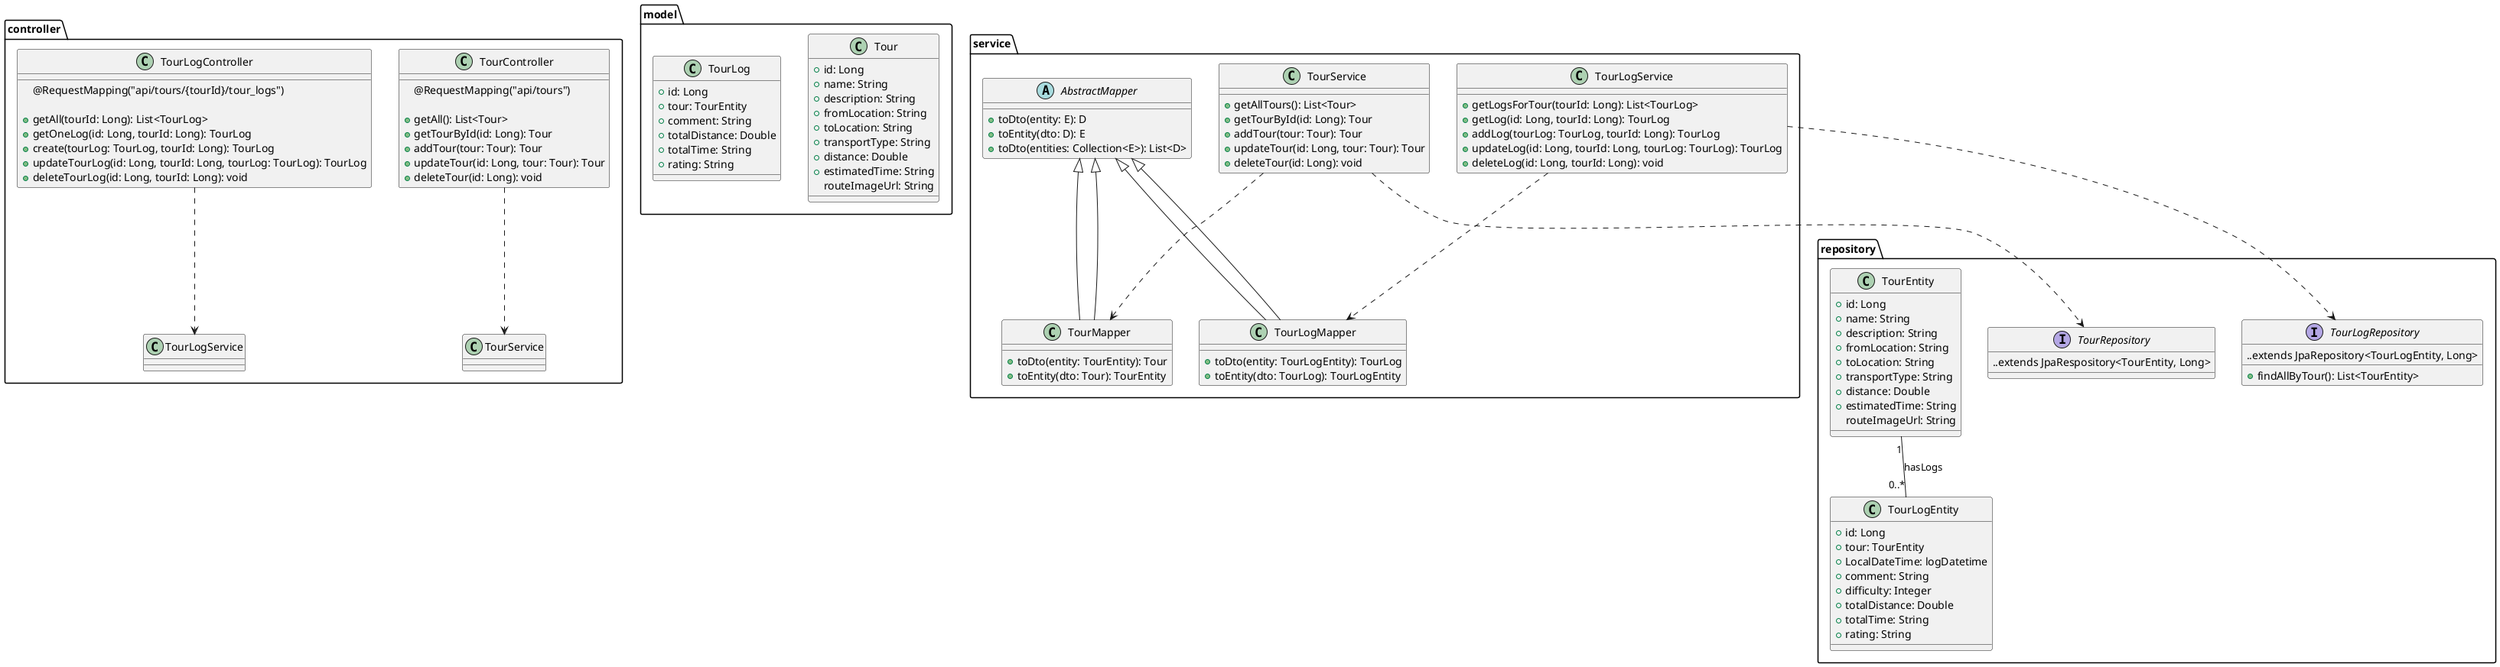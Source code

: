 @startuml

package controller {
  class TourController {
    @RequestMapping("api/tours")

    +getAll(): List<Tour>
    +getTourById(id: Long): Tour
    +addTour(tour: Tour): Tour
    +updateTour(id: Long, tour: Tour): Tour
    +deleteTour(id: Long): void
  }

  class TourLogController {
    @RequestMapping("api/tours/{tourId}/tour_logs")

    +getAll(tourId: Long): List<TourLog>
    +getOneLog(id: Long, tourId: Long): TourLog
    +create(tourLog: TourLog, tourId: Long): TourLog
    +updateTourLog(id: Long, tourId: Long, tourLog: TourLog): TourLog
    +deleteTourLog(id: Long, tourId: Long): void
  }

  TourController ..> TourService
  TourLogController ..> TourLogService

 }

package model {
  class Tour {
    +id: Long
    +name: String
    +description: String
    +fromLocation: String
    +toLocation: String
    +transportType: String
    +distance: Double
    +estimatedTime: String
    routeImageUrl: String
  }

  class TourLog {
    +id: Long
    +tour: TourEntity
    +comment: String
    +totalDistance: Double
    +totalTime: String
    +rating: String
  }
}

package repository {
  interface TourRepository {
  ..extends JpaRespository<TourEntity, Long>
  }

  interface TourLogRepository {
  ..extends JpaRepository<TourLogEntity, Long>
  +findAllByTour(): List<TourEntity>
  }

  class TourEntity{
    +id: Long
    +name: String
    +description: String
    +fromLocation: String
    +toLocation: String
    +transportType: String
    +distance: Double
    +estimatedTime: String
    routeImageUrl: String
}

  class TourLogEntity {
    +id: Long
    +tour: TourEntity
    +LocalDateTime: logDatetime
    +comment: String
    +difficulty: Integer
    +totalDistance: Double
    +totalTime: String
    +rating: String
  }

  TourEntity "1" -- "0..*" TourLogEntity : hasLogs
}

package service{
    abstract class AbstractMapper{
    +toDto(entity: E): D
    +toEntity(dto: D): E
    +toDto(entities: Collection<E>): List<D>
    }

    class TourMapper extends AbstractMapper<TourEntity, Tour> {
        +toDto(entity: TourEntity): Tour
        +toEntity(dto: Tour): TourEntity
    }

    class TourLogMapper extends AbstractMapper<TourLogEntity, TourLog> {
        +toDto(entity: TourLogEntity): TourLog
        +toEntity(dto: TourLog): TourLogEntity
    }

    AbstractMapper <|-- TourMapper
    AbstractMapper <|-- TourLogMapper


    class TourService {
        +getAllTours(): List<Tour>
        +getTourById(id: Long): Tour
        +addTour(tour: Tour): Tour
        +updateTour(id: Long, tour: Tour): Tour
        +deleteTour(id: Long): void
    }

    class TourLogService {
        +getLogsForTour(tourId: Long): List<TourLog>
        +getLog(id: Long, tourId: Long): TourLog
        +addLog(tourLog: TourLog, tourId: Long): TourLog
        +updateLog(id: Long, tourId: Long, tourLog: TourLog): TourLog
        +deleteLog(id: Long, tourId: Long): void
    }

    TourService ..> TourMapper
    TourService ..> TourRepository

    TourLogService ..> TourLogMapper
    TourLogService ..> TourLogRepository
}

@enduml